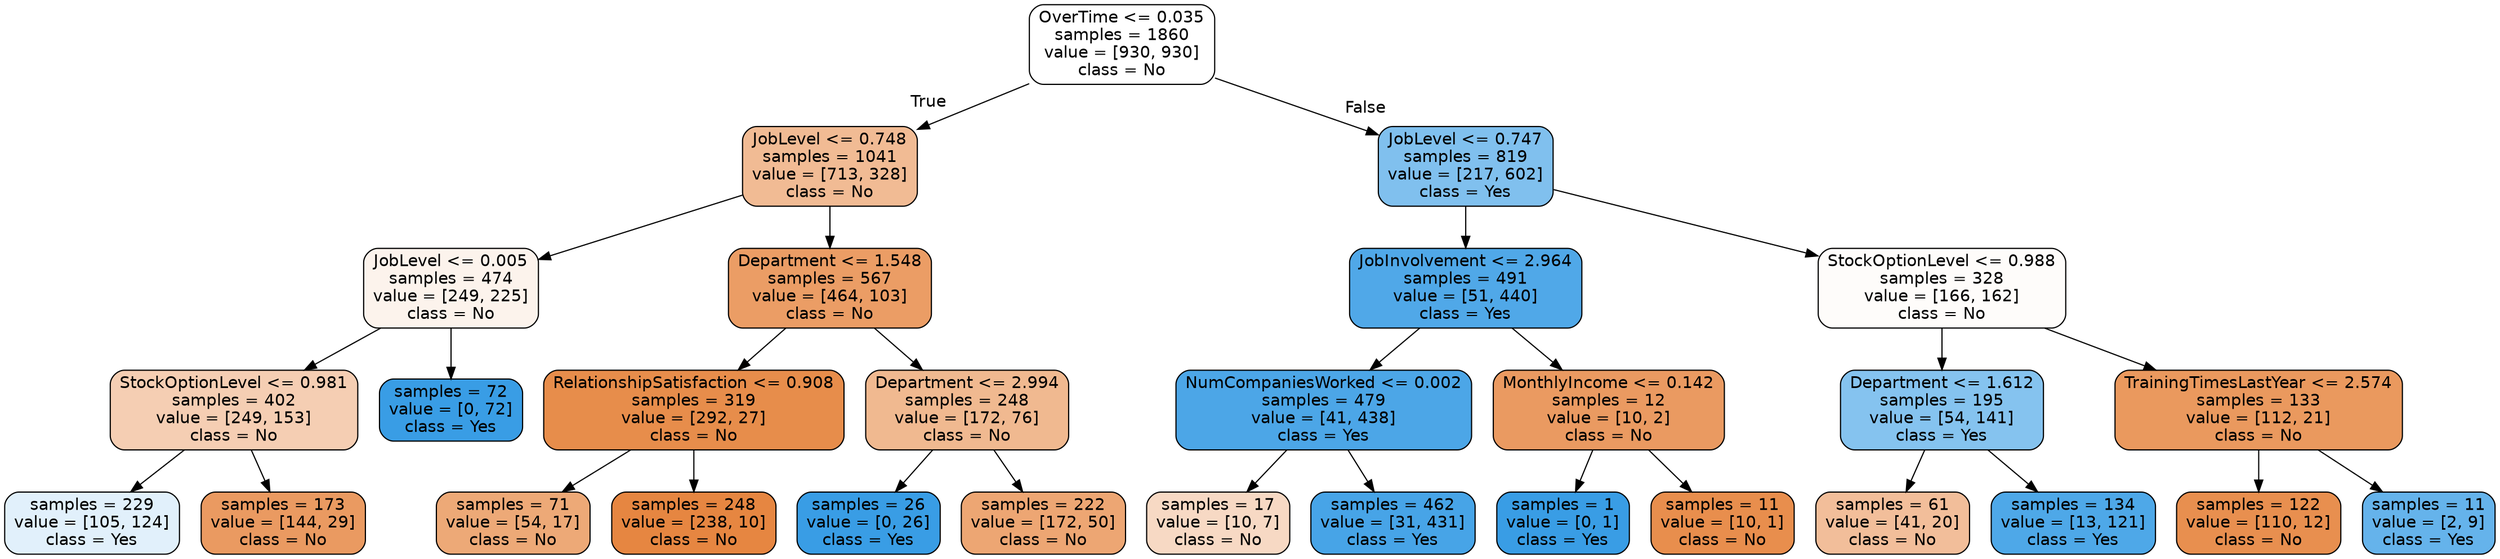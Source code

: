 digraph Tree {
node [shape=box, style="filled, rounded", color="black", fontname=helvetica] ;
edge [fontname=helvetica] ;
0 [label="OverTime <= 0.035\nsamples = 1860\nvalue = [930, 930]\nclass = No", fillcolor="#ffffff"] ;
1 [label="JobLevel <= 0.748\nsamples = 1041\nvalue = [713, 328]\nclass = No", fillcolor="#f1bb94"] ;
0 -> 1 [labeldistance=2.5, labelangle=45, headlabel="True"] ;
2 [label="JobLevel <= 0.005\nsamples = 474\nvalue = [249, 225]\nclass = No", fillcolor="#fcf3ec"] ;
1 -> 2 ;
3 [label="StockOptionLevel <= 0.981\nsamples = 402\nvalue = [249, 153]\nclass = No", fillcolor="#f5ceb3"] ;
2 -> 3 ;
4 [label="samples = 229\nvalue = [105, 124]\nclass = Yes", fillcolor="#e1f0fb"] ;
3 -> 4 ;
5 [label="samples = 173\nvalue = [144, 29]\nclass = No", fillcolor="#ea9a61"] ;
3 -> 5 ;
6 [label="samples = 72\nvalue = [0, 72]\nclass = Yes", fillcolor="#399de5"] ;
2 -> 6 ;
7 [label="Department <= 1.548\nsamples = 567\nvalue = [464, 103]\nclass = No", fillcolor="#eb9d65"] ;
1 -> 7 ;
8 [label="RelationshipSatisfaction <= 0.908\nsamples = 319\nvalue = [292, 27]\nclass = No", fillcolor="#e78d4b"] ;
7 -> 8 ;
9 [label="samples = 71\nvalue = [54, 17]\nclass = No", fillcolor="#eda977"] ;
8 -> 9 ;
10 [label="samples = 248\nvalue = [238, 10]\nclass = No", fillcolor="#e68641"] ;
8 -> 10 ;
11 [label="Department <= 2.994\nsamples = 248\nvalue = [172, 76]\nclass = No", fillcolor="#f0b990"] ;
7 -> 11 ;
12 [label="samples = 26\nvalue = [0, 26]\nclass = Yes", fillcolor="#399de5"] ;
11 -> 12 ;
13 [label="samples = 222\nvalue = [172, 50]\nclass = No", fillcolor="#eda673"] ;
11 -> 13 ;
14 [label="JobLevel <= 0.747\nsamples = 819\nvalue = [217, 602]\nclass = Yes", fillcolor="#80c0ee"] ;
0 -> 14 [labeldistance=2.5, labelangle=-45, headlabel="False"] ;
15 [label="JobInvolvement <= 2.964\nsamples = 491\nvalue = [51, 440]\nclass = Yes", fillcolor="#50a8e8"] ;
14 -> 15 ;
16 [label="NumCompaniesWorked <= 0.002\nsamples = 479\nvalue = [41, 438]\nclass = Yes", fillcolor="#4ca6e7"] ;
15 -> 16 ;
17 [label="samples = 17\nvalue = [10, 7]\nclass = No", fillcolor="#f7d9c4"] ;
16 -> 17 ;
18 [label="samples = 462\nvalue = [31, 431]\nclass = Yes", fillcolor="#47a4e7"] ;
16 -> 18 ;
19 [label="MonthlyIncome <= 0.142\nsamples = 12\nvalue = [10, 2]\nclass = No", fillcolor="#ea9a61"] ;
15 -> 19 ;
20 [label="samples = 1\nvalue = [0, 1]\nclass = Yes", fillcolor="#399de5"] ;
19 -> 20 ;
21 [label="samples = 11\nvalue = [10, 1]\nclass = No", fillcolor="#e88e4d"] ;
19 -> 21 ;
22 [label="StockOptionLevel <= 0.988\nsamples = 328\nvalue = [166, 162]\nclass = No", fillcolor="#fefcfa"] ;
14 -> 22 ;
23 [label="Department <= 1.612\nsamples = 195\nvalue = [54, 141]\nclass = Yes", fillcolor="#85c3ef"] ;
22 -> 23 ;
24 [label="samples = 61\nvalue = [41, 20]\nclass = No", fillcolor="#f2be9a"] ;
23 -> 24 ;
25 [label="samples = 134\nvalue = [13, 121]\nclass = Yes", fillcolor="#4ea8e8"] ;
23 -> 25 ;
26 [label="TrainingTimesLastYear <= 2.574\nsamples = 133\nvalue = [112, 21]\nclass = No", fillcolor="#ea995e"] ;
22 -> 26 ;
27 [label="samples = 122\nvalue = [110, 12]\nclass = No", fillcolor="#e88f4f"] ;
26 -> 27 ;
28 [label="samples = 11\nvalue = [2, 9]\nclass = Yes", fillcolor="#65b3eb"] ;
26 -> 28 ;
}